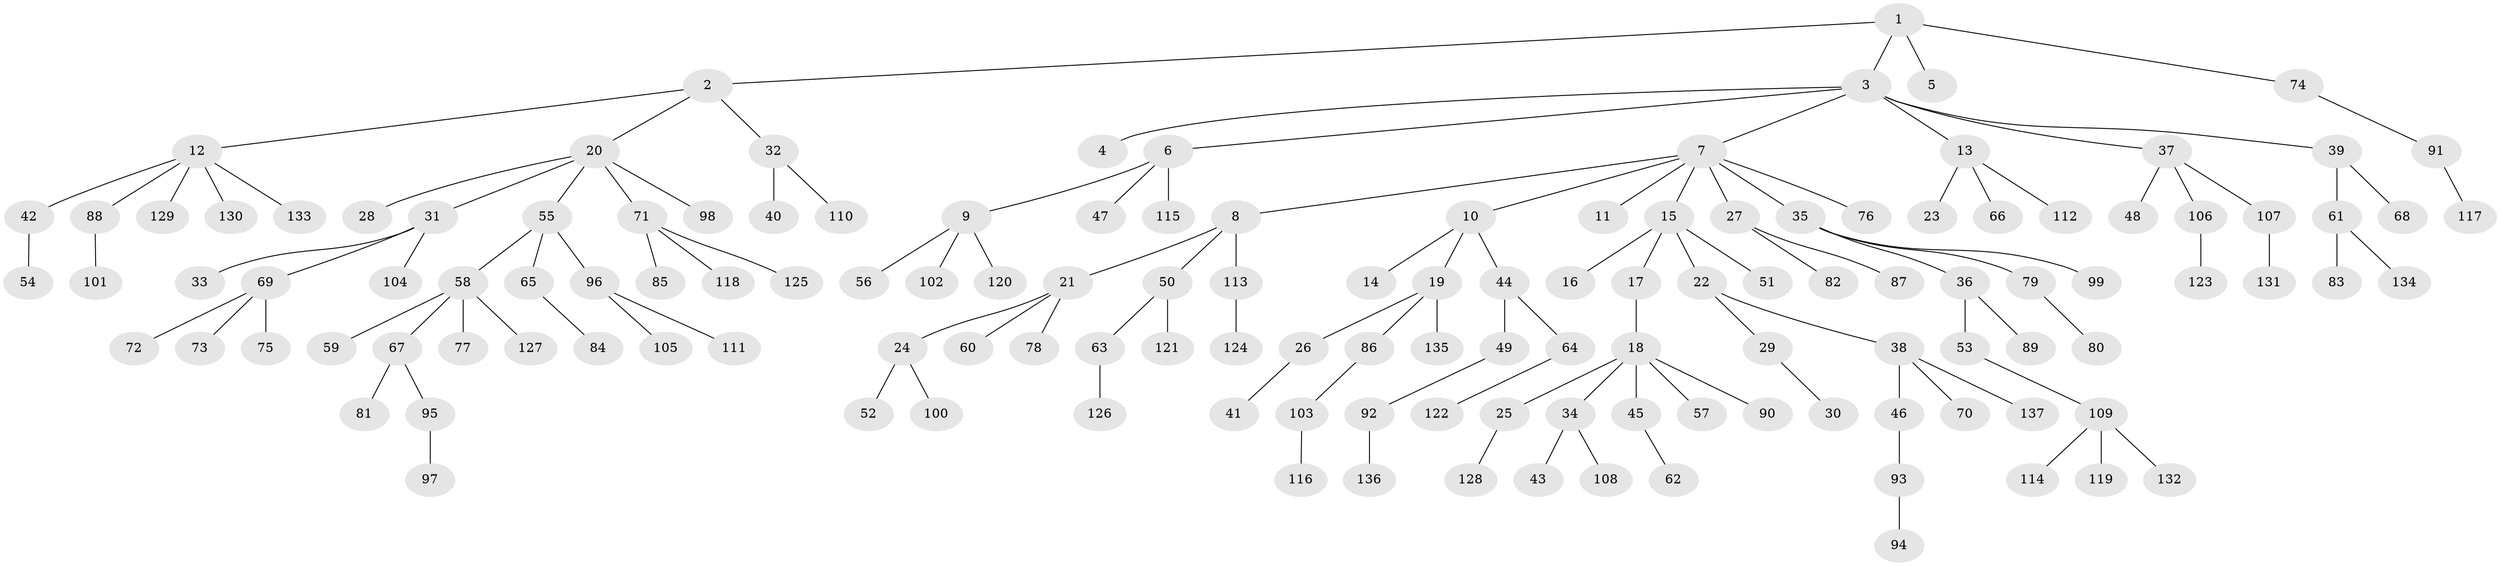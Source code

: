// coarse degree distribution, {3: 0.14492753623188406, 4: 0.08695652173913043, 6: 0.014492753623188406, 7: 0.014492753623188406, 1: 0.5217391304347826, 2: 0.2028985507246377, 5: 0.014492753623188406}
// Generated by graph-tools (version 1.1) at 2025/51/03/04/25 22:51:58]
// undirected, 137 vertices, 136 edges
graph export_dot {
  node [color=gray90,style=filled];
  1;
  2;
  3;
  4;
  5;
  6;
  7;
  8;
  9;
  10;
  11;
  12;
  13;
  14;
  15;
  16;
  17;
  18;
  19;
  20;
  21;
  22;
  23;
  24;
  25;
  26;
  27;
  28;
  29;
  30;
  31;
  32;
  33;
  34;
  35;
  36;
  37;
  38;
  39;
  40;
  41;
  42;
  43;
  44;
  45;
  46;
  47;
  48;
  49;
  50;
  51;
  52;
  53;
  54;
  55;
  56;
  57;
  58;
  59;
  60;
  61;
  62;
  63;
  64;
  65;
  66;
  67;
  68;
  69;
  70;
  71;
  72;
  73;
  74;
  75;
  76;
  77;
  78;
  79;
  80;
  81;
  82;
  83;
  84;
  85;
  86;
  87;
  88;
  89;
  90;
  91;
  92;
  93;
  94;
  95;
  96;
  97;
  98;
  99;
  100;
  101;
  102;
  103;
  104;
  105;
  106;
  107;
  108;
  109;
  110;
  111;
  112;
  113;
  114;
  115;
  116;
  117;
  118;
  119;
  120;
  121;
  122;
  123;
  124;
  125;
  126;
  127;
  128;
  129;
  130;
  131;
  132;
  133;
  134;
  135;
  136;
  137;
  1 -- 2;
  1 -- 3;
  1 -- 5;
  1 -- 74;
  2 -- 12;
  2 -- 20;
  2 -- 32;
  3 -- 4;
  3 -- 6;
  3 -- 7;
  3 -- 13;
  3 -- 37;
  3 -- 39;
  6 -- 9;
  6 -- 47;
  6 -- 115;
  7 -- 8;
  7 -- 10;
  7 -- 11;
  7 -- 15;
  7 -- 27;
  7 -- 35;
  7 -- 76;
  8 -- 21;
  8 -- 50;
  8 -- 113;
  9 -- 56;
  9 -- 102;
  9 -- 120;
  10 -- 14;
  10 -- 19;
  10 -- 44;
  12 -- 42;
  12 -- 88;
  12 -- 129;
  12 -- 130;
  12 -- 133;
  13 -- 23;
  13 -- 66;
  13 -- 112;
  15 -- 16;
  15 -- 17;
  15 -- 22;
  15 -- 51;
  17 -- 18;
  18 -- 25;
  18 -- 34;
  18 -- 45;
  18 -- 57;
  18 -- 90;
  19 -- 26;
  19 -- 86;
  19 -- 135;
  20 -- 28;
  20 -- 31;
  20 -- 55;
  20 -- 71;
  20 -- 98;
  21 -- 24;
  21 -- 60;
  21 -- 78;
  22 -- 29;
  22 -- 38;
  24 -- 52;
  24 -- 100;
  25 -- 128;
  26 -- 41;
  27 -- 82;
  27 -- 87;
  29 -- 30;
  31 -- 33;
  31 -- 69;
  31 -- 104;
  32 -- 40;
  32 -- 110;
  34 -- 43;
  34 -- 108;
  35 -- 36;
  35 -- 79;
  35 -- 99;
  36 -- 53;
  36 -- 89;
  37 -- 48;
  37 -- 106;
  37 -- 107;
  38 -- 46;
  38 -- 70;
  38 -- 137;
  39 -- 61;
  39 -- 68;
  42 -- 54;
  44 -- 49;
  44 -- 64;
  45 -- 62;
  46 -- 93;
  49 -- 92;
  50 -- 63;
  50 -- 121;
  53 -- 109;
  55 -- 58;
  55 -- 65;
  55 -- 96;
  58 -- 59;
  58 -- 67;
  58 -- 77;
  58 -- 127;
  61 -- 83;
  61 -- 134;
  63 -- 126;
  64 -- 122;
  65 -- 84;
  67 -- 81;
  67 -- 95;
  69 -- 72;
  69 -- 73;
  69 -- 75;
  71 -- 85;
  71 -- 118;
  71 -- 125;
  74 -- 91;
  79 -- 80;
  86 -- 103;
  88 -- 101;
  91 -- 117;
  92 -- 136;
  93 -- 94;
  95 -- 97;
  96 -- 105;
  96 -- 111;
  103 -- 116;
  106 -- 123;
  107 -- 131;
  109 -- 114;
  109 -- 119;
  109 -- 132;
  113 -- 124;
}
